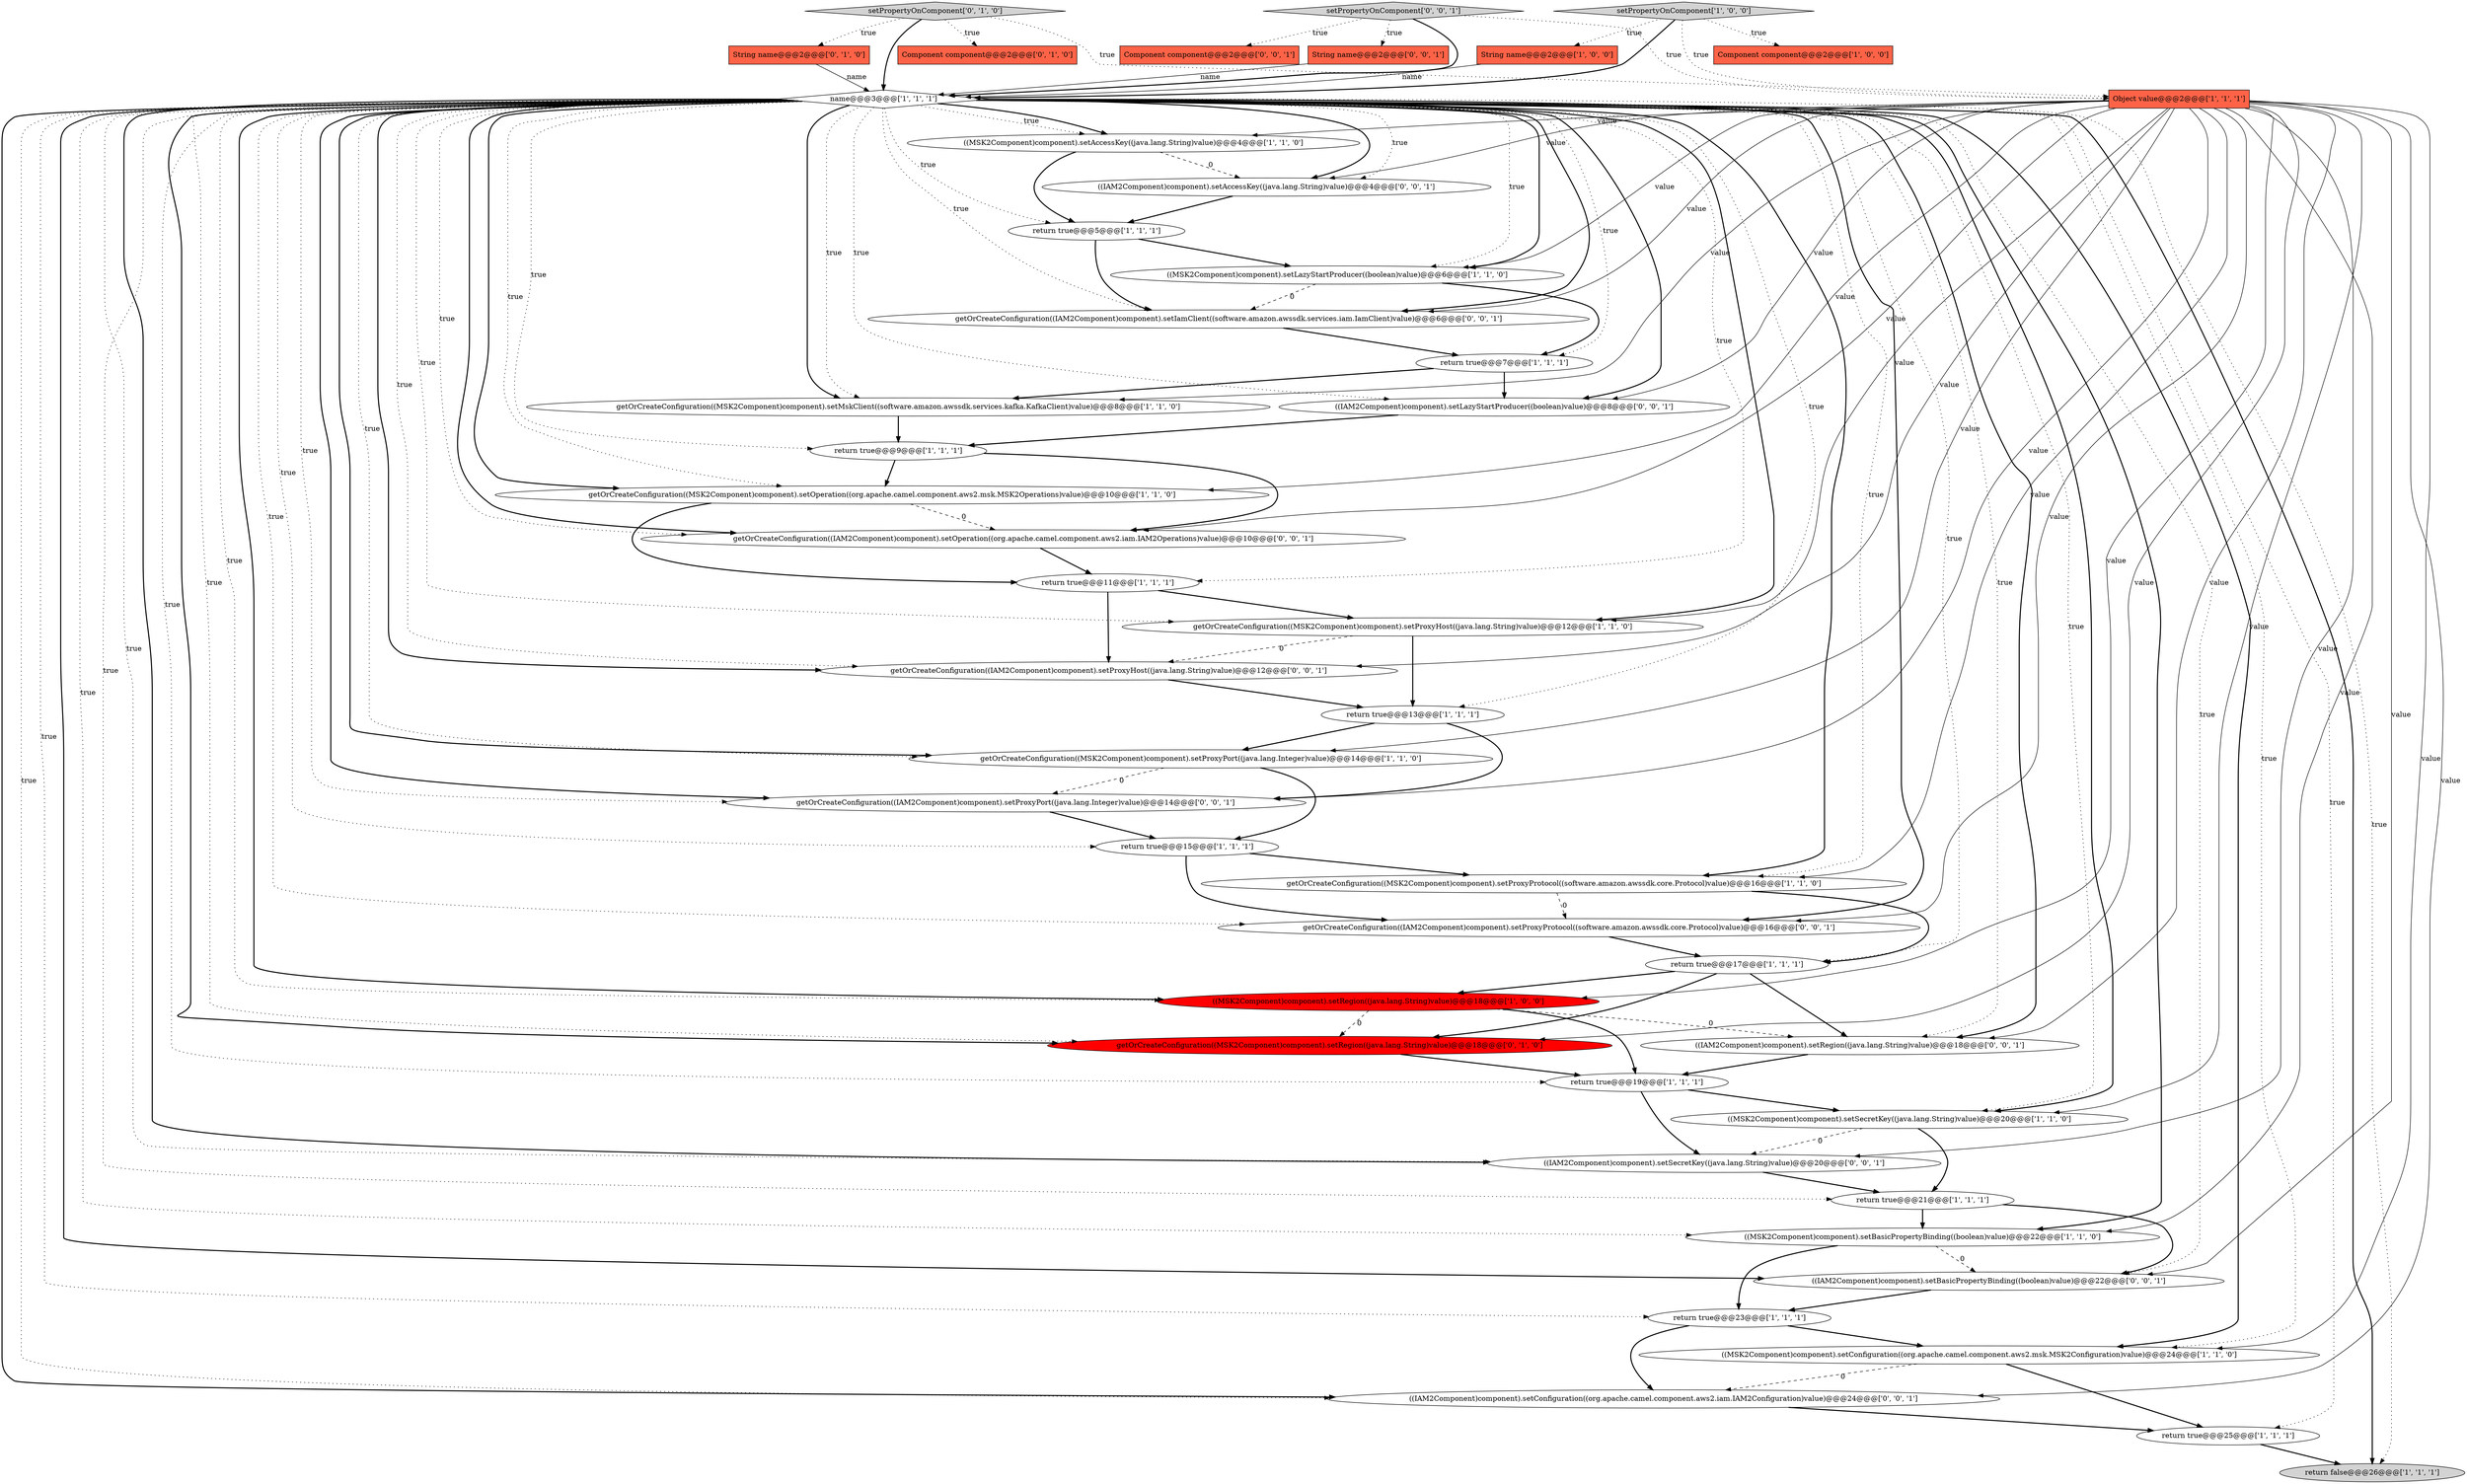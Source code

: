 digraph {
26 [style = filled, label = "return true@@@21@@@['1', '1', '1']", fillcolor = white, shape = ellipse image = "AAA0AAABBB1BBB"];
13 [style = filled, label = "return true@@@13@@@['1', '1', '1']", fillcolor = white, shape = ellipse image = "AAA0AAABBB1BBB"];
21 [style = filled, label = "((MSK2Component)component).setLazyStartProducer((boolean)value)@@@6@@@['1', '1', '0']", fillcolor = white, shape = ellipse image = "AAA0AAABBB1BBB"];
42 [style = filled, label = "getOrCreateConfiguration((IAM2Component)component).setProxyPort((java.lang.Integer)value)@@@14@@@['0', '0', '1']", fillcolor = white, shape = ellipse image = "AAA0AAABBB3BBB"];
20 [style = filled, label = "getOrCreateConfiguration((MSK2Component)component).setMskClient((software.amazon.awssdk.services.kafka.KafkaClient)value)@@@8@@@['1', '1', '0']", fillcolor = white, shape = ellipse image = "AAA0AAABBB1BBB"];
3 [style = filled, label = "String name@@@2@@@['1', '0', '0']", fillcolor = tomato, shape = box image = "AAA0AAABBB1BBB"];
11 [style = filled, label = "return true@@@17@@@['1', '1', '1']", fillcolor = white, shape = ellipse image = "AAA0AAABBB1BBB"];
15 [style = filled, label = "getOrCreateConfiguration((MSK2Component)component).setProxyProtocol((software.amazon.awssdk.core.Protocol)value)@@@16@@@['1', '1', '0']", fillcolor = white, shape = ellipse image = "AAA0AAABBB1BBB"];
25 [style = filled, label = "Object value@@@2@@@['1', '1', '1']", fillcolor = tomato, shape = box image = "AAA0AAABBB1BBB"];
27 [style = filled, label = "return true@@@9@@@['1', '1', '1']", fillcolor = white, shape = ellipse image = "AAA0AAABBB1BBB"];
35 [style = filled, label = "getOrCreateConfiguration((IAM2Component)component).setProxyHost((java.lang.String)value)@@@12@@@['0', '0', '1']", fillcolor = white, shape = ellipse image = "AAA0AAABBB3BBB"];
18 [style = filled, label = "((MSK2Component)component).setBasicPropertyBinding((boolean)value)@@@22@@@['1', '1', '0']", fillcolor = white, shape = ellipse image = "AAA0AAABBB1BBB"];
32 [style = filled, label = "((IAM2Component)component).setBasicPropertyBinding((boolean)value)@@@22@@@['0', '0', '1']", fillcolor = white, shape = ellipse image = "AAA0AAABBB3BBB"];
0 [style = filled, label = "((MSK2Component)component).setAccessKey((java.lang.String)value)@@@4@@@['1', '1', '0']", fillcolor = white, shape = ellipse image = "AAA0AAABBB1BBB"];
12 [style = filled, label = "((MSK2Component)component).setRegion((java.lang.String)value)@@@18@@@['1', '0', '0']", fillcolor = red, shape = ellipse image = "AAA1AAABBB1BBB"];
16 [style = filled, label = "return true@@@23@@@['1', '1', '1']", fillcolor = white, shape = ellipse image = "AAA0AAABBB1BBB"];
1 [style = filled, label = "((MSK2Component)component).setConfiguration((org.apache.camel.component.aws2.msk.MSK2Configuration)value)@@@24@@@['1', '1', '0']", fillcolor = white, shape = ellipse image = "AAA0AAABBB1BBB"];
10 [style = filled, label = "return true@@@15@@@['1', '1', '1']", fillcolor = white, shape = ellipse image = "AAA0AAABBB1BBB"];
37 [style = filled, label = "String name@@@2@@@['0', '0', '1']", fillcolor = tomato, shape = box image = "AAA0AAABBB3BBB"];
43 [style = filled, label = "getOrCreateConfiguration((IAM2Component)component).setIamClient((software.amazon.awssdk.services.iam.IamClient)value)@@@6@@@['0', '0', '1']", fillcolor = white, shape = ellipse image = "AAA0AAABBB3BBB"];
28 [style = filled, label = "String name@@@2@@@['0', '1', '0']", fillcolor = tomato, shape = box image = "AAA0AAABBB2BBB"];
2 [style = filled, label = "getOrCreateConfiguration((MSK2Component)component).setProxyHost((java.lang.String)value)@@@12@@@['1', '1', '0']", fillcolor = white, shape = ellipse image = "AAA0AAABBB1BBB"];
19 [style = filled, label = "return true@@@11@@@['1', '1', '1']", fillcolor = white, shape = ellipse image = "AAA0AAABBB1BBB"];
30 [style = filled, label = "setPropertyOnComponent['0', '1', '0']", fillcolor = lightgray, shape = diamond image = "AAA0AAABBB2BBB"];
38 [style = filled, label = "((IAM2Component)component).setLazyStartProducer((boolean)value)@@@8@@@['0', '0', '1']", fillcolor = white, shape = ellipse image = "AAA0AAABBB3BBB"];
5 [style = filled, label = "return true@@@25@@@['1', '1', '1']", fillcolor = white, shape = ellipse image = "AAA0AAABBB1BBB"];
39 [style = filled, label = "setPropertyOnComponent['0', '0', '1']", fillcolor = lightgray, shape = diamond image = "AAA0AAABBB3BBB"];
34 [style = filled, label = "((IAM2Component)component).setConfiguration((org.apache.camel.component.aws2.iam.IAM2Configuration)value)@@@24@@@['0', '0', '1']", fillcolor = white, shape = ellipse image = "AAA0AAABBB3BBB"];
41 [style = filled, label = "getOrCreateConfiguration((IAM2Component)component).setProxyProtocol((software.amazon.awssdk.core.Protocol)value)@@@16@@@['0', '0', '1']", fillcolor = white, shape = ellipse image = "AAA0AAABBB3BBB"];
17 [style = filled, label = "return true@@@7@@@['1', '1', '1']", fillcolor = white, shape = ellipse image = "AAA0AAABBB1BBB"];
31 [style = filled, label = "getOrCreateConfiguration((MSK2Component)component).setRegion((java.lang.String)value)@@@18@@@['0', '1', '0']", fillcolor = red, shape = ellipse image = "AAA1AAABBB2BBB"];
24 [style = filled, label = "Component component@@@2@@@['1', '0', '0']", fillcolor = tomato, shape = box image = "AAA0AAABBB1BBB"];
8 [style = filled, label = "setPropertyOnComponent['1', '0', '0']", fillcolor = lightgray, shape = diamond image = "AAA0AAABBB1BBB"];
6 [style = filled, label = "name@@@3@@@['1', '1', '1']", fillcolor = white, shape = diamond image = "AAA0AAABBB1BBB"];
23 [style = filled, label = "getOrCreateConfiguration((MSK2Component)component).setOperation((org.apache.camel.component.aws2.msk.MSK2Operations)value)@@@10@@@['1', '1', '0']", fillcolor = white, shape = ellipse image = "AAA0AAABBB1BBB"];
29 [style = filled, label = "Component component@@@2@@@['0', '1', '0']", fillcolor = tomato, shape = box image = "AAA0AAABBB2BBB"];
45 [style = filled, label = "((IAM2Component)component).setSecretKey((java.lang.String)value)@@@20@@@['0', '0', '1']", fillcolor = white, shape = ellipse image = "AAA0AAABBB3BBB"];
4 [style = filled, label = "return true@@@19@@@['1', '1', '1']", fillcolor = white, shape = ellipse image = "AAA0AAABBB1BBB"];
44 [style = filled, label = "getOrCreateConfiguration((IAM2Component)component).setOperation((org.apache.camel.component.aws2.iam.IAM2Operations)value)@@@10@@@['0', '0', '1']", fillcolor = white, shape = ellipse image = "AAA0AAABBB3BBB"];
14 [style = filled, label = "((MSK2Component)component).setSecretKey((java.lang.String)value)@@@20@@@['1', '1', '0']", fillcolor = white, shape = ellipse image = "AAA0AAABBB1BBB"];
9 [style = filled, label = "return true@@@5@@@['1', '1', '1']", fillcolor = white, shape = ellipse image = "AAA0AAABBB1BBB"];
33 [style = filled, label = "((IAM2Component)component).setAccessKey((java.lang.String)value)@@@4@@@['0', '0', '1']", fillcolor = white, shape = ellipse image = "AAA0AAABBB3BBB"];
22 [style = filled, label = "return false@@@26@@@['1', '1', '1']", fillcolor = lightgray, shape = ellipse image = "AAA0AAABBB1BBB"];
7 [style = filled, label = "getOrCreateConfiguration((MSK2Component)component).setProxyPort((java.lang.Integer)value)@@@14@@@['1', '1', '0']", fillcolor = white, shape = ellipse image = "AAA0AAABBB1BBB"];
36 [style = filled, label = "((IAM2Component)component).setRegion((java.lang.String)value)@@@18@@@['0', '0', '1']", fillcolor = white, shape = ellipse image = "AAA0AAABBB3BBB"];
40 [style = filled, label = "Component component@@@2@@@['0', '0', '1']", fillcolor = tomato, shape = box image = "AAA0AAABBB3BBB"];
1->5 [style = bold, label=""];
6->43 [style = bold, label=""];
6->35 [style = bold, label=""];
6->31 [style = dotted, label="true"];
6->22 [style = bold, label=""];
27->44 [style = bold, label=""];
6->1 [style = dotted, label="true"];
44->19 [style = bold, label=""];
12->31 [style = dashed, label="0"];
39->6 [style = bold, label=""];
6->32 [style = dotted, label="true"];
8->6 [style = bold, label=""];
41->11 [style = bold, label=""];
9->43 [style = bold, label=""];
30->6 [style = bold, label=""];
10->41 [style = bold, label=""];
6->19 [style = dotted, label="true"];
11->36 [style = bold, label=""];
7->42 [style = dashed, label="0"];
6->38 [style = dotted, label="true"];
20->27 [style = bold, label=""];
3->6 [style = solid, label="name"];
17->38 [style = bold, label=""];
6->26 [style = dotted, label="true"];
6->18 [style = dotted, label="true"];
15->11 [style = bold, label=""];
25->42 [style = solid, label="value"];
6->41 [style = bold, label=""];
9->21 [style = bold, label=""];
25->21 [style = solid, label="value"];
6->0 [style = dotted, label="true"];
6->11 [style = dotted, label="true"];
25->41 [style = solid, label="value"];
17->20 [style = bold, label=""];
6->15 [style = dotted, label="true"];
18->32 [style = dashed, label="0"];
6->32 [style = bold, label=""];
26->32 [style = bold, label=""];
39->25 [style = dotted, label="true"];
25->31 [style = solid, label="value"];
25->23 [style = solid, label="value"];
37->6 [style = solid, label="name"];
6->13 [style = dotted, label="true"];
1->34 [style = dashed, label="0"];
36->4 [style = bold, label=""];
16->34 [style = bold, label=""];
25->2 [style = solid, label="value"];
31->4 [style = bold, label=""];
11->12 [style = bold, label=""];
19->2 [style = bold, label=""];
6->20 [style = dotted, label="true"];
6->2 [style = bold, label=""];
4->45 [style = bold, label=""];
30->29 [style = dotted, label="true"];
6->38 [style = bold, label=""];
6->14 [style = dotted, label="true"];
0->33 [style = dashed, label="0"];
6->43 [style = dotted, label="true"];
25->20 [style = solid, label="value"];
6->7 [style = dotted, label="true"];
25->12 [style = solid, label="value"];
39->40 [style = dotted, label="true"];
6->42 [style = dotted, label="true"];
6->12 [style = dotted, label="true"];
6->7 [style = bold, label=""];
30->28 [style = dotted, label="true"];
25->1 [style = solid, label="value"];
6->33 [style = dotted, label="true"];
5->22 [style = bold, label=""];
25->14 [style = solid, label="value"];
8->25 [style = dotted, label="true"];
4->14 [style = bold, label=""];
6->34 [style = bold, label=""];
13->42 [style = bold, label=""];
2->35 [style = dashed, label="0"];
6->21 [style = bold, label=""];
6->23 [style = bold, label=""];
6->18 [style = bold, label=""];
6->42 [style = bold, label=""];
26->18 [style = bold, label=""];
38->27 [style = bold, label=""];
6->22 [style = dotted, label="true"];
32->16 [style = bold, label=""];
6->44 [style = bold, label=""];
25->0 [style = solid, label="value"];
15->41 [style = dashed, label="0"];
8->3 [style = dotted, label="true"];
8->24 [style = dotted, label="true"];
6->15 [style = bold, label=""];
6->10 [style = dotted, label="true"];
6->20 [style = bold, label=""];
6->1 [style = bold, label=""];
11->31 [style = bold, label=""];
39->37 [style = dotted, label="true"];
25->32 [style = solid, label="value"];
43->17 [style = bold, label=""];
6->2 [style = dotted, label="true"];
30->25 [style = dotted, label="true"];
25->36 [style = solid, label="value"];
6->9 [style = dotted, label="true"];
25->34 [style = solid, label="value"];
16->1 [style = bold, label=""];
6->33 [style = bold, label=""];
23->19 [style = bold, label=""];
19->35 [style = bold, label=""];
14->45 [style = dashed, label="0"];
6->21 [style = dotted, label="true"];
6->27 [style = dotted, label="true"];
28->6 [style = solid, label="name"];
25->18 [style = solid, label="value"];
6->12 [style = bold, label=""];
18->16 [style = bold, label=""];
21->43 [style = dashed, label="0"];
0->9 [style = bold, label=""];
6->36 [style = dotted, label="true"];
10->15 [style = bold, label=""];
7->10 [style = bold, label=""];
34->5 [style = bold, label=""];
6->23 [style = dotted, label="true"];
25->43 [style = solid, label="value"];
25->35 [style = solid, label="value"];
6->0 [style = bold, label=""];
6->41 [style = dotted, label="true"];
33->9 [style = bold, label=""];
6->36 [style = bold, label=""];
6->17 [style = dotted, label="true"];
6->44 [style = dotted, label="true"];
2->13 [style = bold, label=""];
6->14 [style = bold, label=""];
25->15 [style = solid, label="value"];
14->26 [style = bold, label=""];
6->31 [style = bold, label=""];
25->7 [style = solid, label="value"];
23->44 [style = dashed, label="0"];
6->4 [style = dotted, label="true"];
12->4 [style = bold, label=""];
12->36 [style = dashed, label="0"];
13->7 [style = bold, label=""];
25->38 [style = solid, label="value"];
42->10 [style = bold, label=""];
25->44 [style = solid, label="value"];
6->34 [style = dotted, label="true"];
6->35 [style = dotted, label="true"];
6->45 [style = dotted, label="true"];
25->45 [style = solid, label="value"];
27->23 [style = bold, label=""];
45->26 [style = bold, label=""];
35->13 [style = bold, label=""];
6->45 [style = bold, label=""];
21->17 [style = bold, label=""];
6->16 [style = dotted, label="true"];
6->5 [style = dotted, label="true"];
25->33 [style = solid, label="value"];
}
